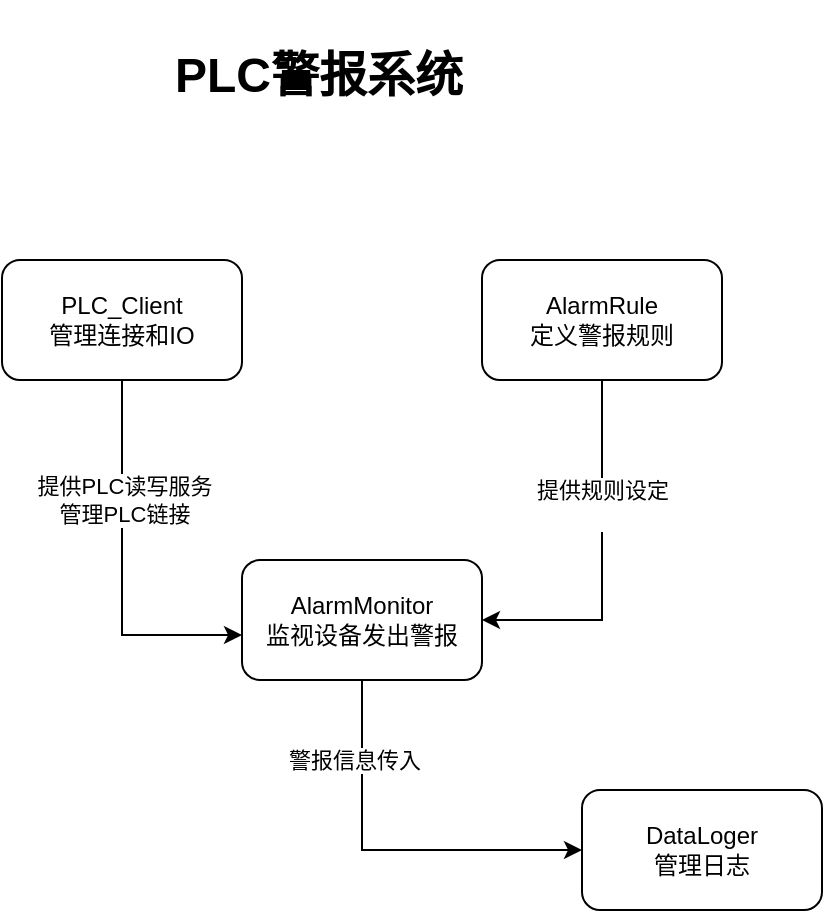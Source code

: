 <mxfile version="28.1.2">
  <diagram name="第 1 页" id="_KrfIET2W_x7kCQmwO5U">
    <mxGraphModel dx="1106" dy="762" grid="1" gridSize="10" guides="1" tooltips="1" connect="1" arrows="1" fold="1" page="1" pageScale="1" pageWidth="827" pageHeight="1169" math="0" shadow="0">
      <root>
        <mxCell id="0" />
        <mxCell id="1" parent="0" />
        <mxCell id="F-6AjOzPrQF_bU0hyuUf-1" value="PLC_Client&lt;div&gt;管理连接和IO&lt;/div&gt;" style="rounded=1;whiteSpace=wrap;html=1;" vertex="1" parent="1">
          <mxGeometry x="220" y="230" width="120" height="60" as="geometry" />
        </mxCell>
        <mxCell id="F-6AjOzPrQF_bU0hyuUf-2" value="DataLoger&lt;div&gt;管理日志&lt;/div&gt;" style="rounded=1;whiteSpace=wrap;html=1;" vertex="1" parent="1">
          <mxGeometry x="510" y="495" width="120" height="60" as="geometry" />
        </mxCell>
        <mxCell id="F-6AjOzPrQF_bU0hyuUf-7" style="edgeStyle=orthogonalEdgeStyle;rounded=0;orthogonalLoop=1;jettySize=auto;html=1;exitX=0.5;exitY=1;exitDx=0;exitDy=0;entryX=0;entryY=0.5;entryDx=0;entryDy=0;" edge="1" parent="1" source="F-6AjOzPrQF_bU0hyuUf-3" target="F-6AjOzPrQF_bU0hyuUf-2">
          <mxGeometry relative="1" as="geometry" />
        </mxCell>
        <mxCell id="F-6AjOzPrQF_bU0hyuUf-10" value="警报信息传入" style="edgeLabel;html=1;align=center;verticalAlign=middle;resizable=0;points=[];dashed=1;" vertex="1" connectable="0" parent="F-6AjOzPrQF_bU0hyuUf-7">
          <mxGeometry x="-0.59" y="-4" relative="1" as="geometry">
            <mxPoint as="offset" />
          </mxGeometry>
        </mxCell>
        <mxCell id="F-6AjOzPrQF_bU0hyuUf-3" value="AlarmMonitor&lt;div&gt;监视设备发出警报&lt;/div&gt;" style="rounded=1;whiteSpace=wrap;html=1;" vertex="1" parent="1">
          <mxGeometry x="340" y="380" width="120" height="60" as="geometry" />
        </mxCell>
        <mxCell id="F-6AjOzPrQF_bU0hyuUf-6" style="edgeStyle=orthogonalEdgeStyle;rounded=0;orthogonalLoop=1;jettySize=auto;html=1;exitX=0.5;exitY=1;exitDx=0;exitDy=0;entryX=1;entryY=0.5;entryDx=0;entryDy=0;" edge="1" parent="1" source="F-6AjOzPrQF_bU0hyuUf-4" target="F-6AjOzPrQF_bU0hyuUf-3">
          <mxGeometry relative="1" as="geometry" />
        </mxCell>
        <mxCell id="F-6AjOzPrQF_bU0hyuUf-9" value="提供规则设定&lt;div&gt;&lt;br&gt;&lt;/div&gt;" style="edgeLabel;html=1;align=center;verticalAlign=middle;resizable=0;points=[];dashed=1;" vertex="1" connectable="0" parent="F-6AjOzPrQF_bU0hyuUf-6">
          <mxGeometry x="-0.311" relative="1" as="geometry">
            <mxPoint as="offset" />
          </mxGeometry>
        </mxCell>
        <mxCell id="F-6AjOzPrQF_bU0hyuUf-4" value="AlarmRule&lt;div&gt;定义警报规则&lt;/div&gt;" style="rounded=1;whiteSpace=wrap;html=1;" vertex="1" parent="1">
          <mxGeometry x="460" y="230" width="120" height="60" as="geometry" />
        </mxCell>
        <mxCell id="F-6AjOzPrQF_bU0hyuUf-5" style="edgeStyle=orthogonalEdgeStyle;rounded=0;orthogonalLoop=1;jettySize=auto;html=1;exitX=0.5;exitY=1;exitDx=0;exitDy=0;entryX=0;entryY=0.625;entryDx=0;entryDy=0;entryPerimeter=0;" edge="1" parent="1" source="F-6AjOzPrQF_bU0hyuUf-1" target="F-6AjOzPrQF_bU0hyuUf-3">
          <mxGeometry relative="1" as="geometry" />
        </mxCell>
        <mxCell id="F-6AjOzPrQF_bU0hyuUf-8" value="提供PLC读写服务&lt;div&gt;管理PLC链接&lt;/div&gt;" style="edgeLabel;html=1;align=center;verticalAlign=middle;resizable=0;points=[];dashed=1;" vertex="1" connectable="0" parent="F-6AjOzPrQF_bU0hyuUf-5">
          <mxGeometry x="-0.36" y="1" relative="1" as="geometry">
            <mxPoint as="offset" />
          </mxGeometry>
        </mxCell>
        <mxCell id="F-6AjOzPrQF_bU0hyuUf-11" value="&lt;h1&gt;PLC警报系统&lt;/h1&gt;&lt;div&gt;&lt;br&gt;&lt;/div&gt;" style="text;html=1;align=center;verticalAlign=middle;resizable=0;points=[];autosize=1;strokeColor=none;fillColor=none;" vertex="1" parent="1">
          <mxGeometry x="293" y="100" width="170" height="90" as="geometry" />
        </mxCell>
      </root>
    </mxGraphModel>
  </diagram>
</mxfile>
